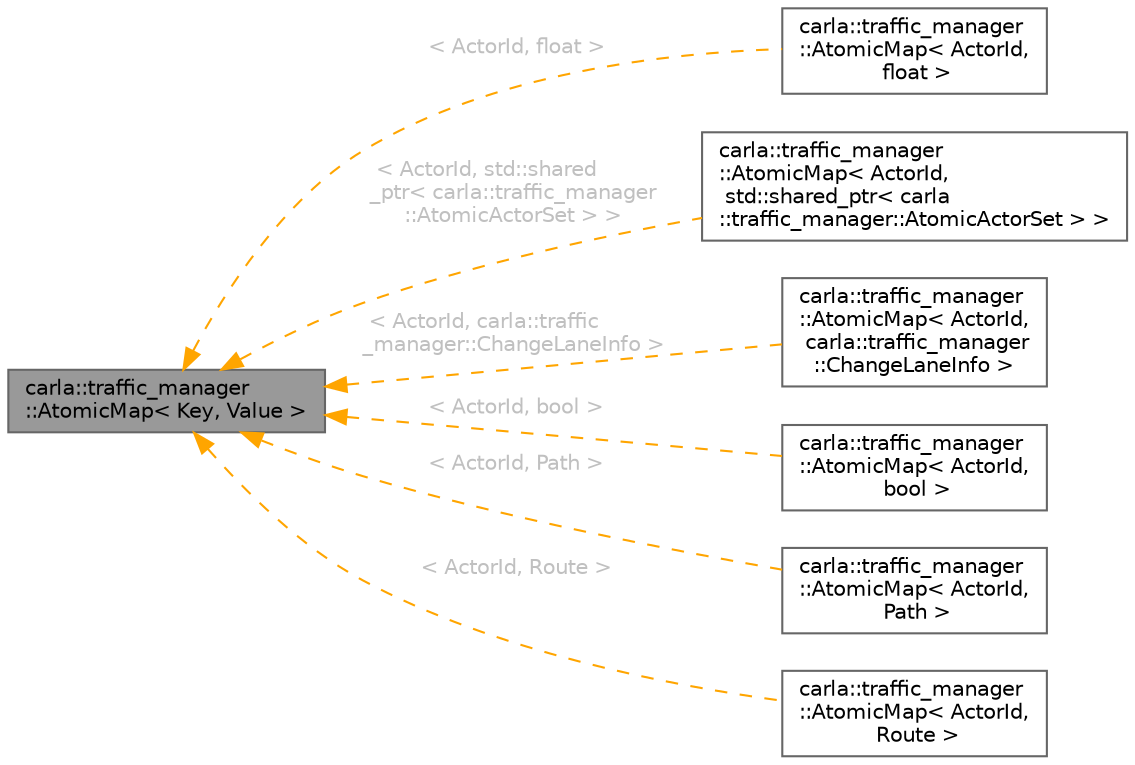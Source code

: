 digraph "carla::traffic_manager::AtomicMap&lt; Key, Value &gt;"
{
 // INTERACTIVE_SVG=YES
 // LATEX_PDF_SIZE
  bgcolor="transparent";
  edge [fontname=Helvetica,fontsize=10,labelfontname=Helvetica,labelfontsize=10];
  node [fontname=Helvetica,fontsize=10,shape=box,height=0.2,width=0.4];
  rankdir="LR";
  Node1 [id="Node000001",label="carla::traffic_manager\l::AtomicMap\< Key, Value \>",height=0.2,width=0.4,color="gray40", fillcolor="grey60", style="filled", fontcolor="black",tooltip=" "];
  Node1 -> Node2 [id="edge1_Node000001_Node000002",dir="back",color="orange",style="dashed",tooltip=" ",label=" \< ActorId, float \>",fontcolor="grey" ];
  Node2 [id="Node000002",label="carla::traffic_manager\l::AtomicMap\< ActorId,\l float \>",height=0.2,width=0.4,color="gray40", fillcolor="white", style="filled",URL="$d7/d02/classcarla_1_1traffic__manager_1_1AtomicMap.html",tooltip=" "];
  Node1 -> Node3 [id="edge2_Node000001_Node000003",dir="back",color="orange",style="dashed",tooltip=" ",label=" \< ActorId, std::shared\l_ptr\< carla::traffic_manager\l::AtomicActorSet \> \>",fontcolor="grey" ];
  Node3 [id="Node000003",label="carla::traffic_manager\l::AtomicMap\< ActorId,\l std::shared_ptr\< carla\l::traffic_manager::AtomicActorSet \> \>",height=0.2,width=0.4,color="gray40", fillcolor="white", style="filled",URL="$d7/d02/classcarla_1_1traffic__manager_1_1AtomicMap.html",tooltip=" "];
  Node1 -> Node4 [id="edge3_Node000001_Node000004",dir="back",color="orange",style="dashed",tooltip=" ",label=" \< ActorId, carla::traffic\l_manager::ChangeLaneInfo \>",fontcolor="grey" ];
  Node4 [id="Node000004",label="carla::traffic_manager\l::AtomicMap\< ActorId,\l carla::traffic_manager\l::ChangeLaneInfo \>",height=0.2,width=0.4,color="gray40", fillcolor="white", style="filled",URL="$d7/d02/classcarla_1_1traffic__manager_1_1AtomicMap.html",tooltip=" "];
  Node1 -> Node5 [id="edge4_Node000001_Node000005",dir="back",color="orange",style="dashed",tooltip=" ",label=" \< ActorId, bool \>",fontcolor="grey" ];
  Node5 [id="Node000005",label="carla::traffic_manager\l::AtomicMap\< ActorId,\l bool \>",height=0.2,width=0.4,color="gray40", fillcolor="white", style="filled",URL="$d7/d02/classcarla_1_1traffic__manager_1_1AtomicMap.html",tooltip=" "];
  Node1 -> Node6 [id="edge5_Node000001_Node000006",dir="back",color="orange",style="dashed",tooltip=" ",label=" \< ActorId, Path \>",fontcolor="grey" ];
  Node6 [id="Node000006",label="carla::traffic_manager\l::AtomicMap\< ActorId,\l Path \>",height=0.2,width=0.4,color="gray40", fillcolor="white", style="filled",URL="$d7/d02/classcarla_1_1traffic__manager_1_1AtomicMap.html",tooltip=" "];
  Node1 -> Node7 [id="edge6_Node000001_Node000007",dir="back",color="orange",style="dashed",tooltip=" ",label=" \< ActorId, Route \>",fontcolor="grey" ];
  Node7 [id="Node000007",label="carla::traffic_manager\l::AtomicMap\< ActorId,\l Route \>",height=0.2,width=0.4,color="gray40", fillcolor="white", style="filled",URL="$d7/d02/classcarla_1_1traffic__manager_1_1AtomicMap.html",tooltip=" "];
}
